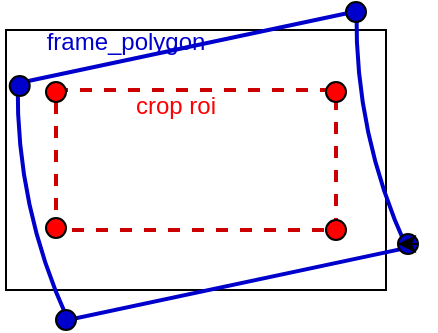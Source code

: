<mxfile version="13.0.1" type="device"><diagram id="aYKI0awraKqdivE0Hse4" name="Page-1"><mxGraphModel dx="749" dy="556" grid="1" gridSize="10" guides="1" tooltips="1" connect="1" arrows="1" fold="1" page="1" pageScale="1" pageWidth="827" pageHeight="1169" math="0" shadow="0"><root><mxCell id="0"/><mxCell id="1" parent="0"/><mxCell id="77IH_bu4U_0zBzAxnvAC-2" value="" style="rounded=0;whiteSpace=wrap;html=1;" vertex="1" parent="1"><mxGeometry x="130" y="220" width="190" height="130" as="geometry"/></mxCell><mxCell id="77IH_bu4U_0zBzAxnvAC-3" value="" style="rounded=0;whiteSpace=wrap;html=1;strokeColor=#CC0000;strokeWidth=2;dashed=1;" vertex="1" parent="1"><mxGeometry x="155" y="250" width="140" height="70" as="geometry"/></mxCell><mxCell id="77IH_bu4U_0zBzAxnvAC-4" value="" style="shape=dataStorage;whiteSpace=wrap;html=1;strokeColor=#0000CC;strokeWidth=2;fillColor=none;rotation=-12;size=0.038;" vertex="1" parent="1"><mxGeometry x="139.77" y="228.03" width="180.02" height="120.93" as="geometry"/></mxCell><mxCell id="77IH_bu4U_0zBzAxnvAC-7" value="" style="ellipse;whiteSpace=wrap;html=1;aspect=fixed;fillColor=#FF0000;" vertex="1" parent="1"><mxGeometry x="150" y="314" width="10" height="10" as="geometry"/></mxCell><mxCell id="77IH_bu4U_0zBzAxnvAC-8" value="" style="ellipse;whiteSpace=wrap;html=1;aspect=fixed;fillColor=#FF0000;" vertex="1" parent="1"><mxGeometry x="290" y="315" width="10" height="10" as="geometry"/></mxCell><mxCell id="77IH_bu4U_0zBzAxnvAC-9" value="" style="ellipse;whiteSpace=wrap;html=1;aspect=fixed;fillColor=#FF0000;" vertex="1" parent="1"><mxGeometry x="290" y="246" width="10" height="10" as="geometry"/></mxCell><mxCell id="77IH_bu4U_0zBzAxnvAC-19" value="" style="ellipse;whiteSpace=wrap;html=1;aspect=fixed;fillColor=#FF0000;" vertex="1" parent="1"><mxGeometry x="150" y="246" width="10" height="10" as="geometry"/></mxCell><mxCell id="77IH_bu4U_0zBzAxnvAC-20" value="" style="ellipse;whiteSpace=wrap;html=1;aspect=fixed;fillColor=#0000CC;" vertex="1" parent="1"><mxGeometry x="155" y="360" width="10" height="10" as="geometry"/></mxCell><mxCell id="77IH_bu4U_0zBzAxnvAC-22" value="" style="ellipse;whiteSpace=wrap;html=1;aspect=fixed;fillColor=#0000CC;" vertex="1" parent="1"><mxGeometry x="326" y="322" width="10" height="10" as="geometry"/></mxCell><mxCell id="77IH_bu4U_0zBzAxnvAC-23" value="" style="ellipse;whiteSpace=wrap;html=1;aspect=fixed;fillColor=#0000CC;" vertex="1" parent="1"><mxGeometry x="300" y="206" width="10" height="10" as="geometry"/></mxCell><mxCell id="77IH_bu4U_0zBzAxnvAC-24" value="" style="ellipse;whiteSpace=wrap;html=1;aspect=fixed;fillColor=#0000CC;" vertex="1" parent="1"><mxGeometry x="131.86" y="243" width="10" height="10" as="geometry"/></mxCell><mxCell id="77IH_bu4U_0zBzAxnvAC-30" style="edgeStyle=orthogonalEdgeStyle;rounded=0;orthogonalLoop=1;jettySize=auto;html=1;exitX=1;exitY=0.5;exitDx=0;exitDy=0;entryX=0;entryY=0.5;entryDx=0;entryDy=0;" edge="1" parent="1" source="77IH_bu4U_0zBzAxnvAC-22" target="77IH_bu4U_0zBzAxnvAC-22"><mxGeometry relative="1" as="geometry"/></mxCell><mxCell id="77IH_bu4U_0zBzAxnvAC-31" value="&lt;span&gt;frame_polygon&lt;/span&gt;" style="text;html=1;strokeColor=none;fillColor=none;align=center;verticalAlign=middle;whiteSpace=wrap;rounded=0;fontColor=#0000CC;fontStyle=0" vertex="1" parent="1"><mxGeometry x="170" y="216" width="40" height="20" as="geometry"/></mxCell><mxCell id="77IH_bu4U_0zBzAxnvAC-32" value="crop roi" style="text;html=1;strokeColor=none;fillColor=none;align=center;verticalAlign=middle;whiteSpace=wrap;rounded=0;fontColor=#FF0000;" vertex="1" parent="1"><mxGeometry x="180" y="248" width="70" height="20" as="geometry"/></mxCell></root></mxGraphModel></diagram></mxfile>